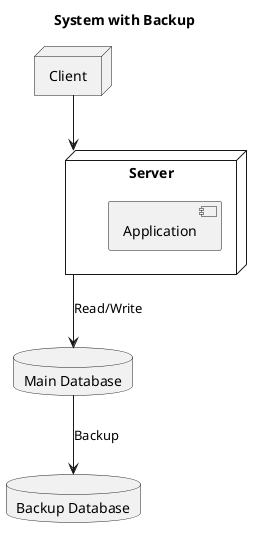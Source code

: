 @startuml with-backup
title System with Backup

node "Client" as client

node "Server" as server {
  [Application]
}

database "Main Database" as db1
database "Backup Database" as db2

client --> server
server --> db1 : Read/Write
db1 --> db2 : Backup

@enduml
